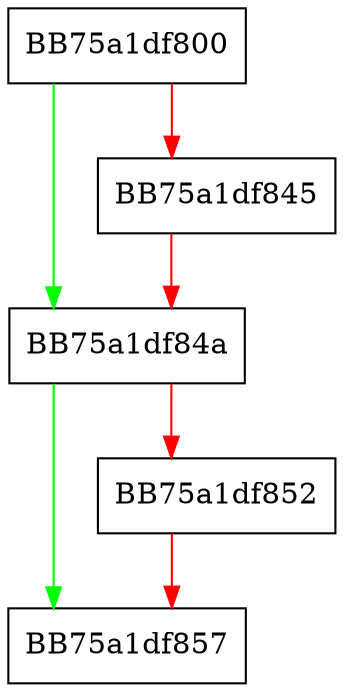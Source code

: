 digraph CRsaPublicKey {
  node [shape="box"];
  graph [splines=ortho];
  BB75a1df800 -> BB75a1df84a [color="green"];
  BB75a1df800 -> BB75a1df845 [color="red"];
  BB75a1df845 -> BB75a1df84a [color="red"];
  BB75a1df84a -> BB75a1df857 [color="green"];
  BB75a1df84a -> BB75a1df852 [color="red"];
  BB75a1df852 -> BB75a1df857 [color="red"];
}